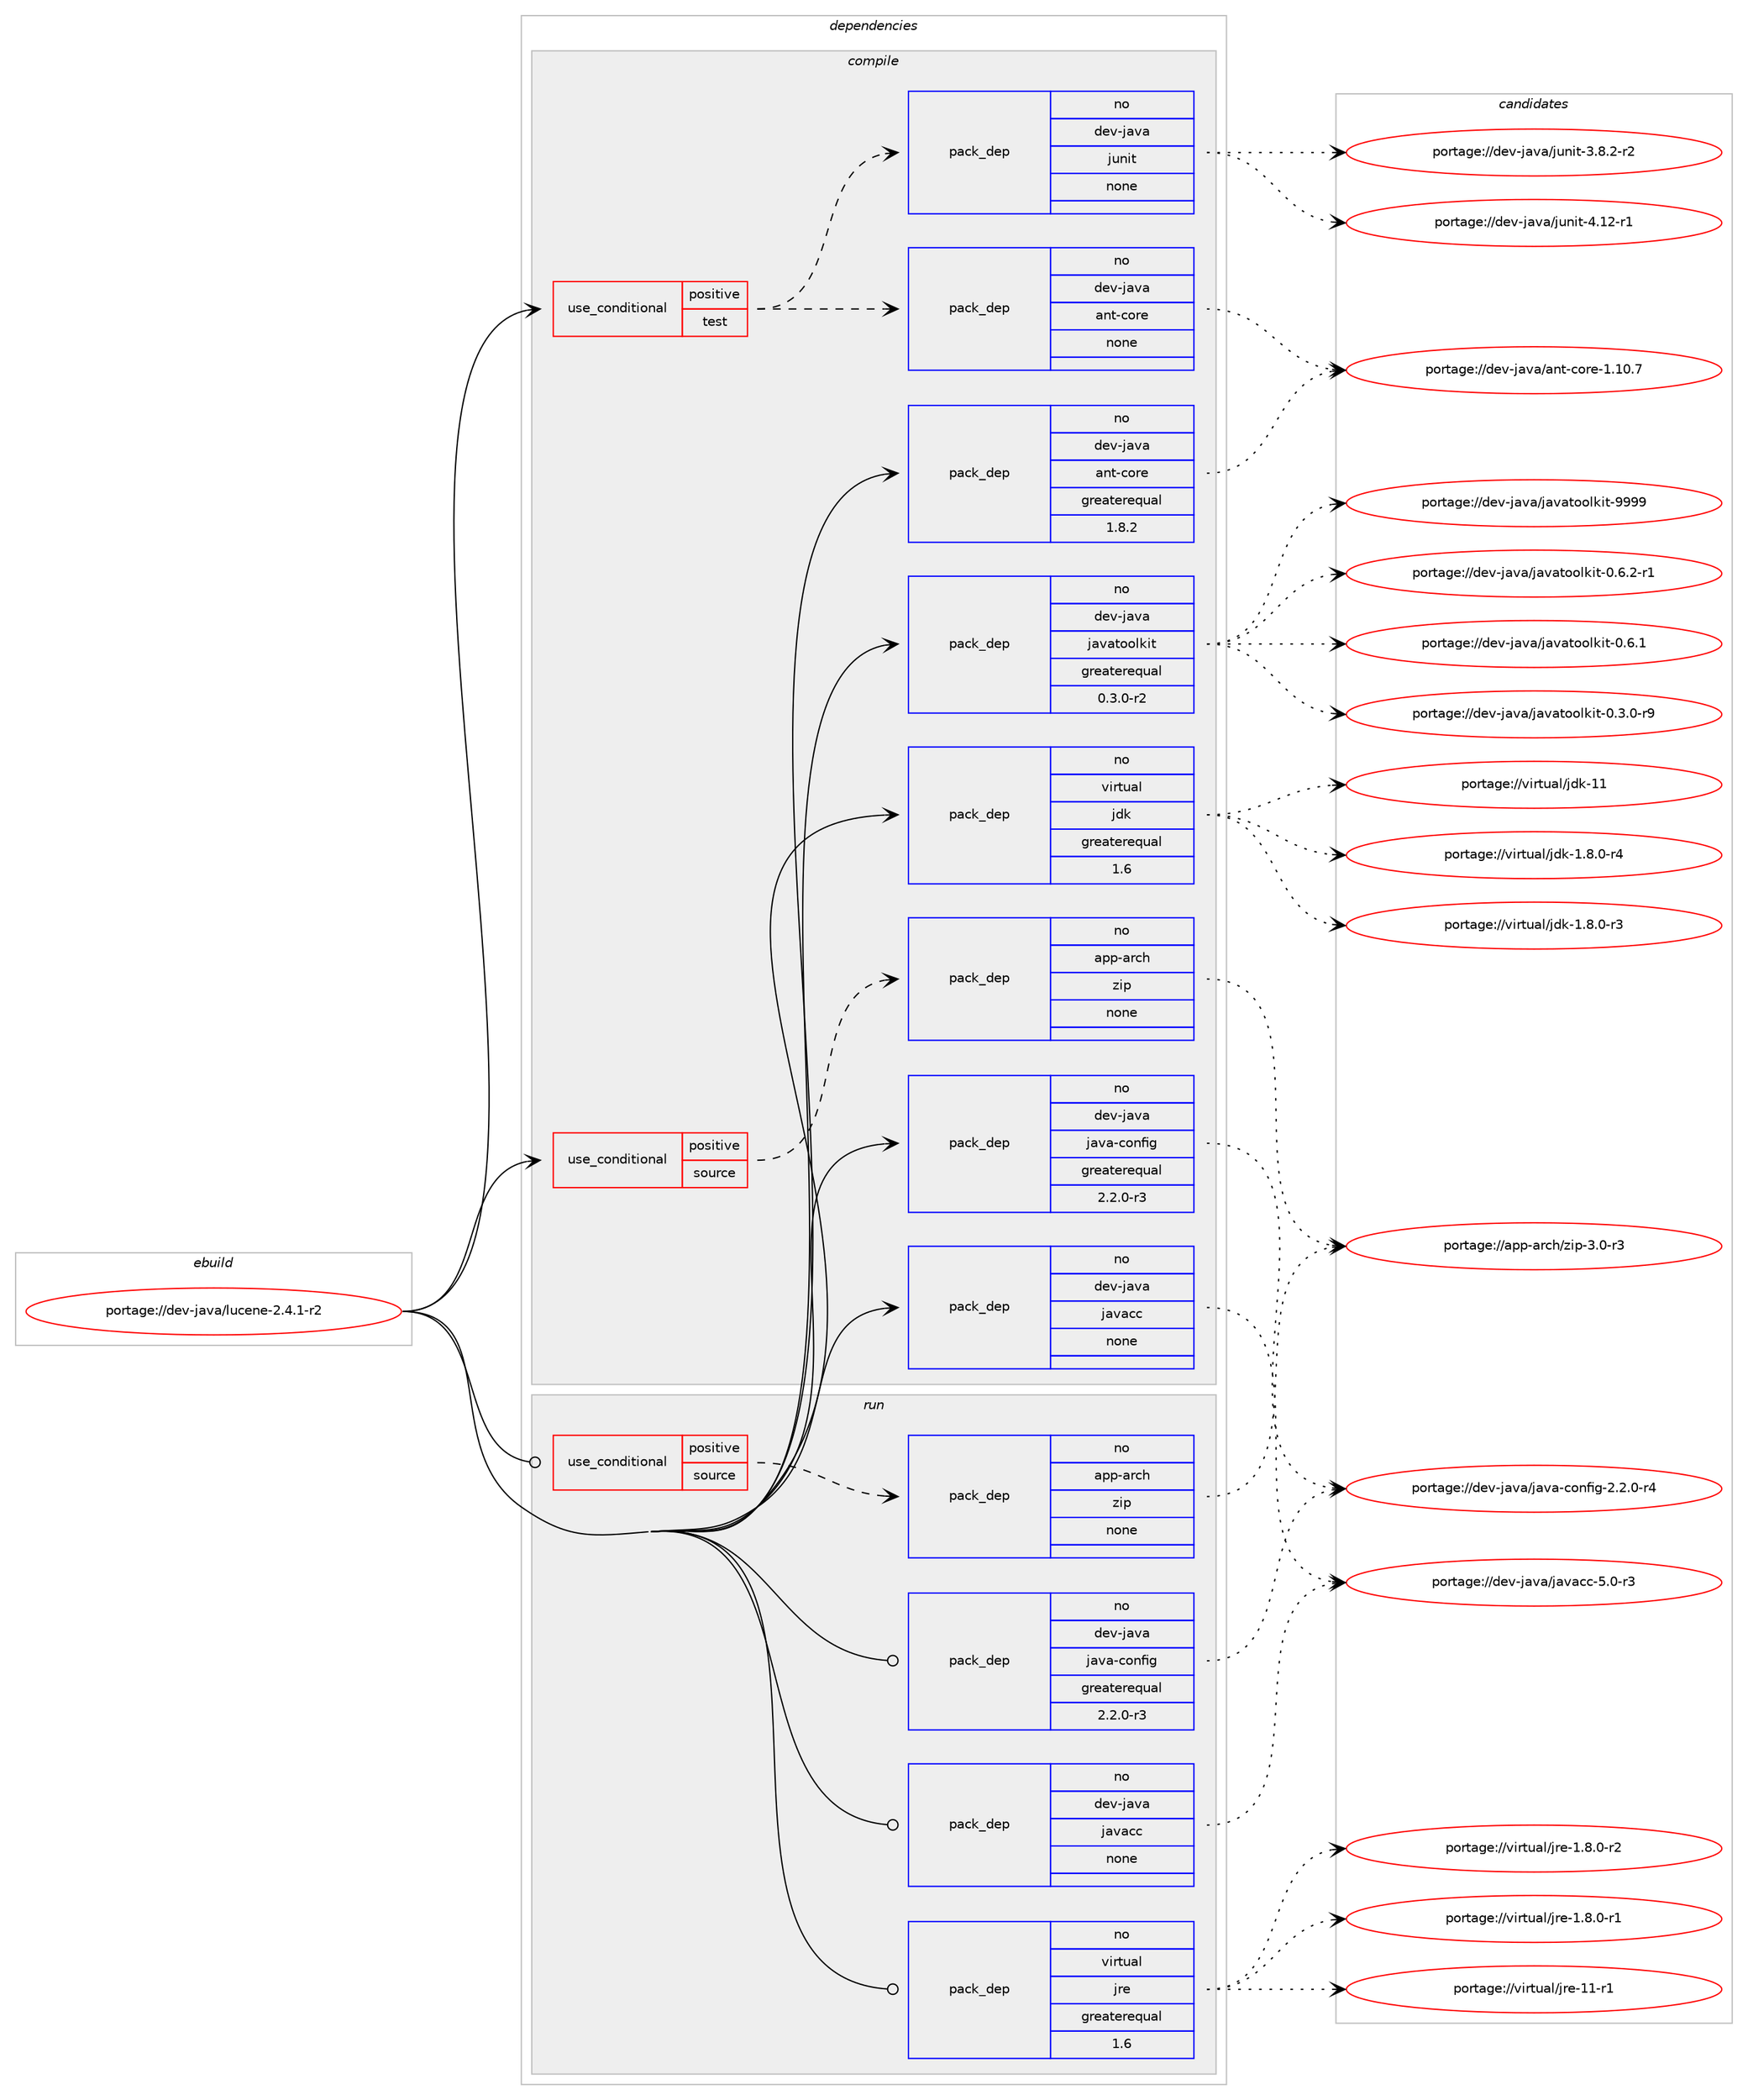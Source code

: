 digraph prolog {

# *************
# Graph options
# *************

newrank=true;
concentrate=true;
compound=true;
graph [rankdir=LR,fontname=Helvetica,fontsize=10,ranksep=1.5];#, ranksep=2.5, nodesep=0.2];
edge  [arrowhead=vee];
node  [fontname=Helvetica,fontsize=10];

# **********
# The ebuild
# **********

subgraph cluster_leftcol {
color=gray;
rank=same;
label=<<i>ebuild</i>>;
id [label="portage://dev-java/lucene-2.4.1-r2", color=red, width=4, href="../dev-java/lucene-2.4.1-r2.svg"];
}

# ****************
# The dependencies
# ****************

subgraph cluster_midcol {
color=gray;
label=<<i>dependencies</i>>;
subgraph cluster_compile {
fillcolor="#eeeeee";
style=filled;
label=<<i>compile</i>>;
subgraph cond129559 {
dependency528277 [label=<<TABLE BORDER="0" CELLBORDER="1" CELLSPACING="0" CELLPADDING="4"><TR><TD ROWSPAN="3" CELLPADDING="10">use_conditional</TD></TR><TR><TD>positive</TD></TR><TR><TD>source</TD></TR></TABLE>>, shape=none, color=red];
subgraph pack393108 {
dependency528278 [label=<<TABLE BORDER="0" CELLBORDER="1" CELLSPACING="0" CELLPADDING="4" WIDTH="220"><TR><TD ROWSPAN="6" CELLPADDING="30">pack_dep</TD></TR><TR><TD WIDTH="110">no</TD></TR><TR><TD>app-arch</TD></TR><TR><TD>zip</TD></TR><TR><TD>none</TD></TR><TR><TD></TD></TR></TABLE>>, shape=none, color=blue];
}
dependency528277:e -> dependency528278:w [weight=20,style="dashed",arrowhead="vee"];
}
id:e -> dependency528277:w [weight=20,style="solid",arrowhead="vee"];
subgraph cond129560 {
dependency528279 [label=<<TABLE BORDER="0" CELLBORDER="1" CELLSPACING="0" CELLPADDING="4"><TR><TD ROWSPAN="3" CELLPADDING="10">use_conditional</TD></TR><TR><TD>positive</TD></TR><TR><TD>test</TD></TR></TABLE>>, shape=none, color=red];
subgraph pack393109 {
dependency528280 [label=<<TABLE BORDER="0" CELLBORDER="1" CELLSPACING="0" CELLPADDING="4" WIDTH="220"><TR><TD ROWSPAN="6" CELLPADDING="30">pack_dep</TD></TR><TR><TD WIDTH="110">no</TD></TR><TR><TD>dev-java</TD></TR><TR><TD>junit</TD></TR><TR><TD>none</TD></TR><TR><TD></TD></TR></TABLE>>, shape=none, color=blue];
}
dependency528279:e -> dependency528280:w [weight=20,style="dashed",arrowhead="vee"];
subgraph pack393110 {
dependency528281 [label=<<TABLE BORDER="0" CELLBORDER="1" CELLSPACING="0" CELLPADDING="4" WIDTH="220"><TR><TD ROWSPAN="6" CELLPADDING="30">pack_dep</TD></TR><TR><TD WIDTH="110">no</TD></TR><TR><TD>dev-java</TD></TR><TR><TD>ant-core</TD></TR><TR><TD>none</TD></TR><TR><TD></TD></TR></TABLE>>, shape=none, color=blue];
}
dependency528279:e -> dependency528281:w [weight=20,style="dashed",arrowhead="vee"];
}
id:e -> dependency528279:w [weight=20,style="solid",arrowhead="vee"];
subgraph pack393111 {
dependency528282 [label=<<TABLE BORDER="0" CELLBORDER="1" CELLSPACING="0" CELLPADDING="4" WIDTH="220"><TR><TD ROWSPAN="6" CELLPADDING="30">pack_dep</TD></TR><TR><TD WIDTH="110">no</TD></TR><TR><TD>dev-java</TD></TR><TR><TD>ant-core</TD></TR><TR><TD>greaterequal</TD></TR><TR><TD>1.8.2</TD></TR></TABLE>>, shape=none, color=blue];
}
id:e -> dependency528282:w [weight=20,style="solid",arrowhead="vee"];
subgraph pack393112 {
dependency528283 [label=<<TABLE BORDER="0" CELLBORDER="1" CELLSPACING="0" CELLPADDING="4" WIDTH="220"><TR><TD ROWSPAN="6" CELLPADDING="30">pack_dep</TD></TR><TR><TD WIDTH="110">no</TD></TR><TR><TD>dev-java</TD></TR><TR><TD>java-config</TD></TR><TR><TD>greaterequal</TD></TR><TR><TD>2.2.0-r3</TD></TR></TABLE>>, shape=none, color=blue];
}
id:e -> dependency528283:w [weight=20,style="solid",arrowhead="vee"];
subgraph pack393113 {
dependency528284 [label=<<TABLE BORDER="0" CELLBORDER="1" CELLSPACING="0" CELLPADDING="4" WIDTH="220"><TR><TD ROWSPAN="6" CELLPADDING="30">pack_dep</TD></TR><TR><TD WIDTH="110">no</TD></TR><TR><TD>dev-java</TD></TR><TR><TD>javacc</TD></TR><TR><TD>none</TD></TR><TR><TD></TD></TR></TABLE>>, shape=none, color=blue];
}
id:e -> dependency528284:w [weight=20,style="solid",arrowhead="vee"];
subgraph pack393114 {
dependency528285 [label=<<TABLE BORDER="0" CELLBORDER="1" CELLSPACING="0" CELLPADDING="4" WIDTH="220"><TR><TD ROWSPAN="6" CELLPADDING="30">pack_dep</TD></TR><TR><TD WIDTH="110">no</TD></TR><TR><TD>dev-java</TD></TR><TR><TD>javatoolkit</TD></TR><TR><TD>greaterequal</TD></TR><TR><TD>0.3.0-r2</TD></TR></TABLE>>, shape=none, color=blue];
}
id:e -> dependency528285:w [weight=20,style="solid",arrowhead="vee"];
subgraph pack393115 {
dependency528286 [label=<<TABLE BORDER="0" CELLBORDER="1" CELLSPACING="0" CELLPADDING="4" WIDTH="220"><TR><TD ROWSPAN="6" CELLPADDING="30">pack_dep</TD></TR><TR><TD WIDTH="110">no</TD></TR><TR><TD>virtual</TD></TR><TR><TD>jdk</TD></TR><TR><TD>greaterequal</TD></TR><TR><TD>1.6</TD></TR></TABLE>>, shape=none, color=blue];
}
id:e -> dependency528286:w [weight=20,style="solid",arrowhead="vee"];
}
subgraph cluster_compileandrun {
fillcolor="#eeeeee";
style=filled;
label=<<i>compile and run</i>>;
}
subgraph cluster_run {
fillcolor="#eeeeee";
style=filled;
label=<<i>run</i>>;
subgraph cond129561 {
dependency528287 [label=<<TABLE BORDER="0" CELLBORDER="1" CELLSPACING="0" CELLPADDING="4"><TR><TD ROWSPAN="3" CELLPADDING="10">use_conditional</TD></TR><TR><TD>positive</TD></TR><TR><TD>source</TD></TR></TABLE>>, shape=none, color=red];
subgraph pack393116 {
dependency528288 [label=<<TABLE BORDER="0" CELLBORDER="1" CELLSPACING="0" CELLPADDING="4" WIDTH="220"><TR><TD ROWSPAN="6" CELLPADDING="30">pack_dep</TD></TR><TR><TD WIDTH="110">no</TD></TR><TR><TD>app-arch</TD></TR><TR><TD>zip</TD></TR><TR><TD>none</TD></TR><TR><TD></TD></TR></TABLE>>, shape=none, color=blue];
}
dependency528287:e -> dependency528288:w [weight=20,style="dashed",arrowhead="vee"];
}
id:e -> dependency528287:w [weight=20,style="solid",arrowhead="odot"];
subgraph pack393117 {
dependency528289 [label=<<TABLE BORDER="0" CELLBORDER="1" CELLSPACING="0" CELLPADDING="4" WIDTH="220"><TR><TD ROWSPAN="6" CELLPADDING="30">pack_dep</TD></TR><TR><TD WIDTH="110">no</TD></TR><TR><TD>dev-java</TD></TR><TR><TD>java-config</TD></TR><TR><TD>greaterequal</TD></TR><TR><TD>2.2.0-r3</TD></TR></TABLE>>, shape=none, color=blue];
}
id:e -> dependency528289:w [weight=20,style="solid",arrowhead="odot"];
subgraph pack393118 {
dependency528290 [label=<<TABLE BORDER="0" CELLBORDER="1" CELLSPACING="0" CELLPADDING="4" WIDTH="220"><TR><TD ROWSPAN="6" CELLPADDING="30">pack_dep</TD></TR><TR><TD WIDTH="110">no</TD></TR><TR><TD>dev-java</TD></TR><TR><TD>javacc</TD></TR><TR><TD>none</TD></TR><TR><TD></TD></TR></TABLE>>, shape=none, color=blue];
}
id:e -> dependency528290:w [weight=20,style="solid",arrowhead="odot"];
subgraph pack393119 {
dependency528291 [label=<<TABLE BORDER="0" CELLBORDER="1" CELLSPACING="0" CELLPADDING="4" WIDTH="220"><TR><TD ROWSPAN="6" CELLPADDING="30">pack_dep</TD></TR><TR><TD WIDTH="110">no</TD></TR><TR><TD>virtual</TD></TR><TR><TD>jre</TD></TR><TR><TD>greaterequal</TD></TR><TR><TD>1.6</TD></TR></TABLE>>, shape=none, color=blue];
}
id:e -> dependency528291:w [weight=20,style="solid",arrowhead="odot"];
}
}

# **************
# The candidates
# **************

subgraph cluster_choices {
rank=same;
color=gray;
label=<<i>candidates</i>>;

subgraph choice393108 {
color=black;
nodesep=1;
choice9711211245971149910447122105112455146484511451 [label="portage://app-arch/zip-3.0-r3", color=red, width=4,href="../app-arch/zip-3.0-r3.svg"];
dependency528278:e -> choice9711211245971149910447122105112455146484511451:w [style=dotted,weight="100"];
}
subgraph choice393109 {
color=black;
nodesep=1;
choice1001011184510697118974710611711010511645524649504511449 [label="portage://dev-java/junit-4.12-r1", color=red, width=4,href="../dev-java/junit-4.12-r1.svg"];
choice100101118451069711897471061171101051164551465646504511450 [label="portage://dev-java/junit-3.8.2-r2", color=red, width=4,href="../dev-java/junit-3.8.2-r2.svg"];
dependency528280:e -> choice1001011184510697118974710611711010511645524649504511449:w [style=dotted,weight="100"];
dependency528280:e -> choice100101118451069711897471061171101051164551465646504511450:w [style=dotted,weight="100"];
}
subgraph choice393110 {
color=black;
nodesep=1;
choice1001011184510697118974797110116459911111410145494649484655 [label="portage://dev-java/ant-core-1.10.7", color=red, width=4,href="../dev-java/ant-core-1.10.7.svg"];
dependency528281:e -> choice1001011184510697118974797110116459911111410145494649484655:w [style=dotted,weight="100"];
}
subgraph choice393111 {
color=black;
nodesep=1;
choice1001011184510697118974797110116459911111410145494649484655 [label="portage://dev-java/ant-core-1.10.7", color=red, width=4,href="../dev-java/ant-core-1.10.7.svg"];
dependency528282:e -> choice1001011184510697118974797110116459911111410145494649484655:w [style=dotted,weight="100"];
}
subgraph choice393112 {
color=black;
nodesep=1;
choice10010111845106971189747106971189745991111101021051034550465046484511452 [label="portage://dev-java/java-config-2.2.0-r4", color=red, width=4,href="../dev-java/java-config-2.2.0-r4.svg"];
dependency528283:e -> choice10010111845106971189747106971189745991111101021051034550465046484511452:w [style=dotted,weight="100"];
}
subgraph choice393113 {
color=black;
nodesep=1;
choice1001011184510697118974710697118979999455346484511451 [label="portage://dev-java/javacc-5.0-r3", color=red, width=4,href="../dev-java/javacc-5.0-r3.svg"];
dependency528284:e -> choice1001011184510697118974710697118979999455346484511451:w [style=dotted,weight="100"];
}
subgraph choice393114 {
color=black;
nodesep=1;
choice1001011184510697118974710697118971161111111081071051164557575757 [label="portage://dev-java/javatoolkit-9999", color=red, width=4,href="../dev-java/javatoolkit-9999.svg"];
choice1001011184510697118974710697118971161111111081071051164548465446504511449 [label="portage://dev-java/javatoolkit-0.6.2-r1", color=red, width=4,href="../dev-java/javatoolkit-0.6.2-r1.svg"];
choice100101118451069711897471069711897116111111108107105116454846544649 [label="portage://dev-java/javatoolkit-0.6.1", color=red, width=4,href="../dev-java/javatoolkit-0.6.1.svg"];
choice1001011184510697118974710697118971161111111081071051164548465146484511457 [label="portage://dev-java/javatoolkit-0.3.0-r9", color=red, width=4,href="../dev-java/javatoolkit-0.3.0-r9.svg"];
dependency528285:e -> choice1001011184510697118974710697118971161111111081071051164557575757:w [style=dotted,weight="100"];
dependency528285:e -> choice1001011184510697118974710697118971161111111081071051164548465446504511449:w [style=dotted,weight="100"];
dependency528285:e -> choice100101118451069711897471069711897116111111108107105116454846544649:w [style=dotted,weight="100"];
dependency528285:e -> choice1001011184510697118974710697118971161111111081071051164548465146484511457:w [style=dotted,weight="100"];
}
subgraph choice393115 {
color=black;
nodesep=1;
choice1181051141161179710847106100107454949 [label="portage://virtual/jdk-11", color=red, width=4,href="../virtual/jdk-11.svg"];
choice11810511411611797108471061001074549465646484511452 [label="portage://virtual/jdk-1.8.0-r4", color=red, width=4,href="../virtual/jdk-1.8.0-r4.svg"];
choice11810511411611797108471061001074549465646484511451 [label="portage://virtual/jdk-1.8.0-r3", color=red, width=4,href="../virtual/jdk-1.8.0-r3.svg"];
dependency528286:e -> choice1181051141161179710847106100107454949:w [style=dotted,weight="100"];
dependency528286:e -> choice11810511411611797108471061001074549465646484511452:w [style=dotted,weight="100"];
dependency528286:e -> choice11810511411611797108471061001074549465646484511451:w [style=dotted,weight="100"];
}
subgraph choice393116 {
color=black;
nodesep=1;
choice9711211245971149910447122105112455146484511451 [label="portage://app-arch/zip-3.0-r3", color=red, width=4,href="../app-arch/zip-3.0-r3.svg"];
dependency528288:e -> choice9711211245971149910447122105112455146484511451:w [style=dotted,weight="100"];
}
subgraph choice393117 {
color=black;
nodesep=1;
choice10010111845106971189747106971189745991111101021051034550465046484511452 [label="portage://dev-java/java-config-2.2.0-r4", color=red, width=4,href="../dev-java/java-config-2.2.0-r4.svg"];
dependency528289:e -> choice10010111845106971189747106971189745991111101021051034550465046484511452:w [style=dotted,weight="100"];
}
subgraph choice393118 {
color=black;
nodesep=1;
choice1001011184510697118974710697118979999455346484511451 [label="portage://dev-java/javacc-5.0-r3", color=red, width=4,href="../dev-java/javacc-5.0-r3.svg"];
dependency528290:e -> choice1001011184510697118974710697118979999455346484511451:w [style=dotted,weight="100"];
}
subgraph choice393119 {
color=black;
nodesep=1;
choice11810511411611797108471061141014549494511449 [label="portage://virtual/jre-11-r1", color=red, width=4,href="../virtual/jre-11-r1.svg"];
choice11810511411611797108471061141014549465646484511450 [label="portage://virtual/jre-1.8.0-r2", color=red, width=4,href="../virtual/jre-1.8.0-r2.svg"];
choice11810511411611797108471061141014549465646484511449 [label="portage://virtual/jre-1.8.0-r1", color=red, width=4,href="../virtual/jre-1.8.0-r1.svg"];
dependency528291:e -> choice11810511411611797108471061141014549494511449:w [style=dotted,weight="100"];
dependency528291:e -> choice11810511411611797108471061141014549465646484511450:w [style=dotted,weight="100"];
dependency528291:e -> choice11810511411611797108471061141014549465646484511449:w [style=dotted,weight="100"];
}
}

}
